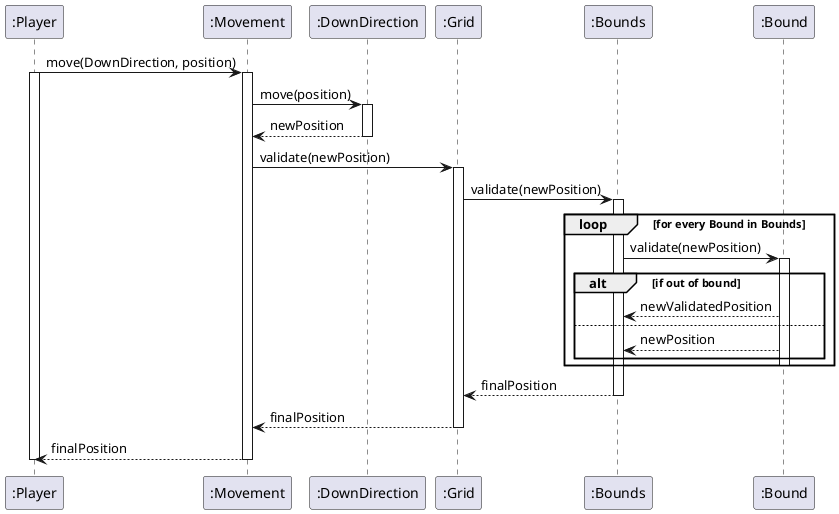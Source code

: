 @startuml move_down_mechanic

":Player" -> ":Movement": move(DownDirection, position)
Activate ":Player"
Activate ":Movement"

":Movement" -> ":DownDirection": move(position)
Activate ":DownDirection"
return newPosition

":Movement" -> ":Grid": validate(newPosition)
Activate ":Grid"

":Grid" -> ":Bounds": validate(newPosition)
Activate ":Bounds"

loop for every Bound in Bounds

  ":Bounds" -> ":Bound": validate(newPosition)
  Activate ":Bound"

  alt if out of bound
    ":Bound" --> ":Bounds": newValidatedPosition
  else
    ":Bound" --> ":Bounds": newPosition
  end

  Deactivate ":Bound"

end

return finalPosition
return finalPosition
return finalPosition

Deactivate ":Player"

@enduml